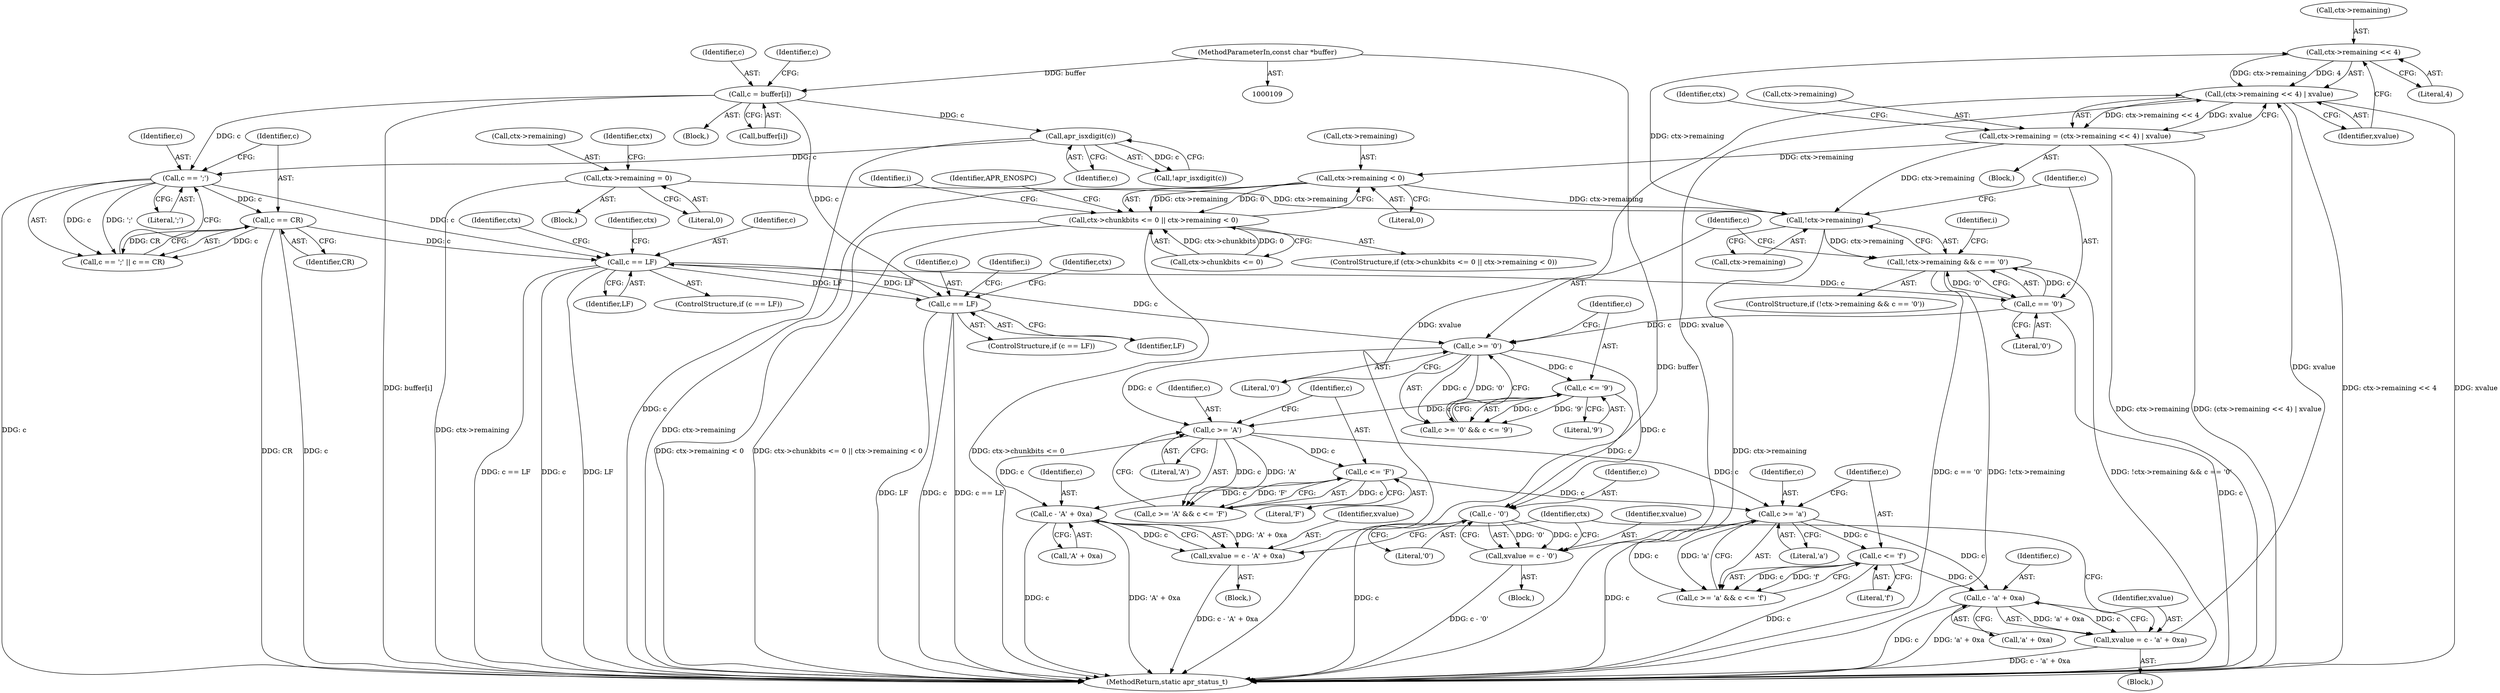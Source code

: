 digraph "1_httpd_e427c41257957b57036d5a549b260b6185d1dd73_0@API" {
"1000312" [label="(Call,ctx->remaining << 4)"];
"1000244" [label="(Call,!ctx->remaining)"];
"1000330" [label="(Call,ctx->remaining < 0)"];
"1000307" [label="(Call,ctx->remaining = (ctx->remaining << 4) | xvalue)"];
"1000311" [label="(Call,(ctx->remaining << 4) | xvalue)"];
"1000312" [label="(Call,ctx->remaining << 4)"];
"1000279" [label="(Call,xvalue = c - 'A' + 0xa)"];
"1000281" [label="(Call,c - 'A' + 0xa)"];
"1000275" [label="(Call,c <= 'F')"];
"1000272" [label="(Call,c >= 'A')"];
"1000257" [label="(Call,c >= '0')"];
"1000209" [label="(Call,c == LF)"];
"1000198" [label="(Call,c == CR)"];
"1000195" [label="(Call,c == ';')"];
"1000163" [label="(Call,apr_isxdigit(c))"];
"1000125" [label="(Call,c = buffer[i])"];
"1000111" [label="(MethodParameterIn,const char *buffer)"];
"1000142" [label="(Call,c == LF)"];
"1000248" [label="(Call,c == '0')"];
"1000260" [label="(Call,c <= '9')"];
"1000264" [label="(Call,xvalue = c - '0')"];
"1000266" [label="(Call,c - '0')"];
"1000296" [label="(Call,xvalue = c - 'a' + 0xa)"];
"1000298" [label="(Call,c - 'a' + 0xa)"];
"1000289" [label="(Call,c >= 'a')"];
"1000292" [label="(Call,c <= 'f')"];
"1000175" [label="(Call,ctx->remaining = 0)"];
"1000243" [label="(Call,!ctx->remaining && c == '0')"];
"1000324" [label="(Call,ctx->chunkbits <= 0 || ctx->remaining < 0)"];
"1000175" [label="(Call,ctx->remaining = 0)"];
"1000249" [label="(Identifier,c)"];
"1000323" [label="(ControlStructure,if (ctx->chunkbits <= 0 || ctx->remaining < 0))"];
"1000311" [label="(Call,(ctx->remaining << 4) | xvalue)"];
"1000194" [label="(Call,c == ';' || c == CR)"];
"1000290" [label="(Identifier,c)"];
"1000264" [label="(Call,xvalue = c - '0')"];
"1000198" [label="(Call,c == CR)"];
"1000248" [label="(Call,c == '0')"];
"1000295" [label="(Block,)"];
"1000215" [label="(Identifier,ctx)"];
"1000250" [label="(Literal,'0')"];
"1000271" [label="(Call,c >= 'A' && c <= 'F')"];
"1000208" [label="(ControlStructure,if (c == LF))"];
"1000253" [label="(Identifier,i)"];
"1000309" [label="(Identifier,ctx)"];
"1000296" [label="(Call,xvalue = c - 'a' + 0xa)"];
"1000176" [label="(Call,ctx->remaining)"];
"1000268" [label="(Literal,'0')"];
"1000289" [label="(Call,c >= 'a')"];
"1000291" [label="(Literal,'a')"];
"1000182" [label="(Identifier,ctx)"];
"1000339" [label="(Identifier,i)"];
"1000111" [label="(MethodParameterIn,const char *buffer)"];
"1000330" [label="(Call,ctx->remaining < 0)"];
"1000211" [label="(Identifier,LF)"];
"1000143" [label="(Identifier,c)"];
"1000299" [label="(Identifier,c)"];
"1000278" [label="(Block,)"];
"1000142" [label="(Call,c == LF)"];
"1000126" [label="(Identifier,c)"];
"1000283" [label="(Call,'A' + 0xa)"];
"1000307" [label="(Call,ctx->remaining = (ctx->remaining << 4) | xvalue)"];
"1000243" [label="(Call,!ctx->remaining && c == '0')"];
"1000298" [label="(Call,c - 'a' + 0xa)"];
"1000242" [label="(ControlStructure,if (!ctx->remaining && c == '0'))"];
"1000294" [label="(Literal,'f')"];
"1000334" [label="(Literal,0)"];
"1000195" [label="(Call,c == ';')"];
"1000317" [label="(Identifier,xvalue)"];
"1000292" [label="(Call,c <= 'f')"];
"1000262" [label="(Literal,'9')"];
"1000267" [label="(Identifier,c)"];
"1000362" [label="(MethodReturn,static apr_status_t)"];
"1000123" [label="(Block,)"];
"1000164" [label="(Identifier,c)"];
"1000160" [label="(Block,)"];
"1000272" [label="(Call,c >= 'A')"];
"1000132" [label="(Identifier,c)"];
"1000244" [label="(Call,!ctx->remaining)"];
"1000127" [label="(Call,buffer[i])"];
"1000209" [label="(Call,c == LF)"];
"1000280" [label="(Identifier,xvalue)"];
"1000237" [label="(Block,)"];
"1000163" [label="(Call,apr_isxdigit(c))"];
"1000261" [label="(Identifier,c)"];
"1000293" [label="(Identifier,c)"];
"1000162" [label="(Call,!apr_isxdigit(c))"];
"1000260" [label="(Call,c <= '9')"];
"1000152" [label="(Identifier,i)"];
"1000256" [label="(Call,c >= '0' && c <= '9')"];
"1000259" [label="(Literal,'0')"];
"1000141" [label="(ControlStructure,if (c == LF))"];
"1000200" [label="(Identifier,CR)"];
"1000337" [label="(Identifier,APR_ENOSPC)"];
"1000279" [label="(Call,xvalue = c - 'A' + 0xa)"];
"1000282" [label="(Identifier,c)"];
"1000312" [label="(Call,ctx->remaining << 4)"];
"1000234" [label="(Identifier,ctx)"];
"1000148" [label="(Identifier,ctx)"];
"1000313" [label="(Call,ctx->remaining)"];
"1000325" [label="(Call,ctx->chunkbits <= 0)"];
"1000300" [label="(Call,'a' + 0xa)"];
"1000144" [label="(Identifier,LF)"];
"1000324" [label="(Call,ctx->chunkbits <= 0 || ctx->remaining < 0)"];
"1000179" [label="(Literal,0)"];
"1000308" [label="(Call,ctx->remaining)"];
"1000263" [label="(Block,)"];
"1000245" [label="(Call,ctx->remaining)"];
"1000197" [label="(Literal,';')"];
"1000276" [label="(Identifier,c)"];
"1000281" [label="(Call,c - 'A' + 0xa)"];
"1000274" [label="(Literal,'A')"];
"1000277" [label="(Literal,'F')"];
"1000316" [label="(Literal,4)"];
"1000210" [label="(Identifier,c)"];
"1000331" [label="(Call,ctx->remaining)"];
"1000125" [label="(Call,c = buffer[i])"];
"1000258" [label="(Identifier,c)"];
"1000273" [label="(Identifier,c)"];
"1000266" [label="(Call,c - '0')"];
"1000297" [label="(Identifier,xvalue)"];
"1000199" [label="(Identifier,c)"];
"1000257" [label="(Call,c >= '0')"];
"1000275" [label="(Call,c <= 'F')"];
"1000265" [label="(Identifier,xvalue)"];
"1000320" [label="(Identifier,ctx)"];
"1000196" [label="(Identifier,c)"];
"1000288" [label="(Call,c >= 'a' && c <= 'f')"];
"1000312" -> "1000311"  [label="AST: "];
"1000312" -> "1000316"  [label="CFG: "];
"1000313" -> "1000312"  [label="AST: "];
"1000316" -> "1000312"  [label="AST: "];
"1000317" -> "1000312"  [label="CFG: "];
"1000312" -> "1000311"  [label="DDG: ctx->remaining"];
"1000312" -> "1000311"  [label="DDG: 4"];
"1000244" -> "1000312"  [label="DDG: ctx->remaining"];
"1000244" -> "1000243"  [label="AST: "];
"1000244" -> "1000245"  [label="CFG: "];
"1000245" -> "1000244"  [label="AST: "];
"1000249" -> "1000244"  [label="CFG: "];
"1000243" -> "1000244"  [label="CFG: "];
"1000244" -> "1000362"  [label="DDG: ctx->remaining"];
"1000244" -> "1000243"  [label="DDG: ctx->remaining"];
"1000330" -> "1000244"  [label="DDG: ctx->remaining"];
"1000175" -> "1000244"  [label="DDG: ctx->remaining"];
"1000307" -> "1000244"  [label="DDG: ctx->remaining"];
"1000330" -> "1000324"  [label="AST: "];
"1000330" -> "1000334"  [label="CFG: "];
"1000331" -> "1000330"  [label="AST: "];
"1000334" -> "1000330"  [label="AST: "];
"1000324" -> "1000330"  [label="CFG: "];
"1000330" -> "1000362"  [label="DDG: ctx->remaining"];
"1000330" -> "1000324"  [label="DDG: ctx->remaining"];
"1000330" -> "1000324"  [label="DDG: 0"];
"1000307" -> "1000330"  [label="DDG: ctx->remaining"];
"1000307" -> "1000237"  [label="AST: "];
"1000307" -> "1000311"  [label="CFG: "];
"1000308" -> "1000307"  [label="AST: "];
"1000311" -> "1000307"  [label="AST: "];
"1000320" -> "1000307"  [label="CFG: "];
"1000307" -> "1000362"  [label="DDG: (ctx->remaining << 4) | xvalue"];
"1000307" -> "1000362"  [label="DDG: ctx->remaining"];
"1000311" -> "1000307"  [label="DDG: ctx->remaining << 4"];
"1000311" -> "1000307"  [label="DDG: xvalue"];
"1000311" -> "1000317"  [label="CFG: "];
"1000317" -> "1000311"  [label="AST: "];
"1000311" -> "1000362"  [label="DDG: ctx->remaining << 4"];
"1000311" -> "1000362"  [label="DDG: xvalue"];
"1000279" -> "1000311"  [label="DDG: xvalue"];
"1000264" -> "1000311"  [label="DDG: xvalue"];
"1000296" -> "1000311"  [label="DDG: xvalue"];
"1000279" -> "1000278"  [label="AST: "];
"1000279" -> "1000281"  [label="CFG: "];
"1000280" -> "1000279"  [label="AST: "];
"1000281" -> "1000279"  [label="AST: "];
"1000309" -> "1000279"  [label="CFG: "];
"1000279" -> "1000362"  [label="DDG: c - 'A' + 0xa"];
"1000281" -> "1000279"  [label="DDG: c"];
"1000281" -> "1000279"  [label="DDG: 'A' + 0xa"];
"1000281" -> "1000283"  [label="CFG: "];
"1000282" -> "1000281"  [label="AST: "];
"1000283" -> "1000281"  [label="AST: "];
"1000281" -> "1000362"  [label="DDG: c"];
"1000281" -> "1000362"  [label="DDG: 'A' + 0xa"];
"1000275" -> "1000281"  [label="DDG: c"];
"1000272" -> "1000281"  [label="DDG: c"];
"1000275" -> "1000271"  [label="AST: "];
"1000275" -> "1000277"  [label="CFG: "];
"1000276" -> "1000275"  [label="AST: "];
"1000277" -> "1000275"  [label="AST: "];
"1000271" -> "1000275"  [label="CFG: "];
"1000275" -> "1000271"  [label="DDG: c"];
"1000275" -> "1000271"  [label="DDG: 'F'"];
"1000272" -> "1000275"  [label="DDG: c"];
"1000275" -> "1000289"  [label="DDG: c"];
"1000272" -> "1000271"  [label="AST: "];
"1000272" -> "1000274"  [label="CFG: "];
"1000273" -> "1000272"  [label="AST: "];
"1000274" -> "1000272"  [label="AST: "];
"1000276" -> "1000272"  [label="CFG: "];
"1000271" -> "1000272"  [label="CFG: "];
"1000272" -> "1000271"  [label="DDG: c"];
"1000272" -> "1000271"  [label="DDG: 'A'"];
"1000257" -> "1000272"  [label="DDG: c"];
"1000260" -> "1000272"  [label="DDG: c"];
"1000272" -> "1000289"  [label="DDG: c"];
"1000257" -> "1000256"  [label="AST: "];
"1000257" -> "1000259"  [label="CFG: "];
"1000258" -> "1000257"  [label="AST: "];
"1000259" -> "1000257"  [label="AST: "];
"1000261" -> "1000257"  [label="CFG: "];
"1000256" -> "1000257"  [label="CFG: "];
"1000257" -> "1000256"  [label="DDG: c"];
"1000257" -> "1000256"  [label="DDG: '0'"];
"1000209" -> "1000257"  [label="DDG: c"];
"1000248" -> "1000257"  [label="DDG: c"];
"1000257" -> "1000260"  [label="DDG: c"];
"1000257" -> "1000266"  [label="DDG: c"];
"1000209" -> "1000208"  [label="AST: "];
"1000209" -> "1000211"  [label="CFG: "];
"1000210" -> "1000209"  [label="AST: "];
"1000211" -> "1000209"  [label="AST: "];
"1000215" -> "1000209"  [label="CFG: "];
"1000234" -> "1000209"  [label="CFG: "];
"1000209" -> "1000362"  [label="DDG: c == LF"];
"1000209" -> "1000362"  [label="DDG: c"];
"1000209" -> "1000362"  [label="DDG: LF"];
"1000209" -> "1000142"  [label="DDG: LF"];
"1000198" -> "1000209"  [label="DDG: c"];
"1000195" -> "1000209"  [label="DDG: c"];
"1000142" -> "1000209"  [label="DDG: LF"];
"1000209" -> "1000248"  [label="DDG: c"];
"1000198" -> "1000194"  [label="AST: "];
"1000198" -> "1000200"  [label="CFG: "];
"1000199" -> "1000198"  [label="AST: "];
"1000200" -> "1000198"  [label="AST: "];
"1000194" -> "1000198"  [label="CFG: "];
"1000198" -> "1000362"  [label="DDG: CR"];
"1000198" -> "1000362"  [label="DDG: c"];
"1000198" -> "1000194"  [label="DDG: c"];
"1000198" -> "1000194"  [label="DDG: CR"];
"1000195" -> "1000198"  [label="DDG: c"];
"1000195" -> "1000194"  [label="AST: "];
"1000195" -> "1000197"  [label="CFG: "];
"1000196" -> "1000195"  [label="AST: "];
"1000197" -> "1000195"  [label="AST: "];
"1000199" -> "1000195"  [label="CFG: "];
"1000194" -> "1000195"  [label="CFG: "];
"1000195" -> "1000362"  [label="DDG: c"];
"1000195" -> "1000194"  [label="DDG: c"];
"1000195" -> "1000194"  [label="DDG: ';'"];
"1000163" -> "1000195"  [label="DDG: c"];
"1000125" -> "1000195"  [label="DDG: c"];
"1000163" -> "1000162"  [label="AST: "];
"1000163" -> "1000164"  [label="CFG: "];
"1000164" -> "1000163"  [label="AST: "];
"1000162" -> "1000163"  [label="CFG: "];
"1000163" -> "1000362"  [label="DDG: c"];
"1000163" -> "1000162"  [label="DDG: c"];
"1000125" -> "1000163"  [label="DDG: c"];
"1000125" -> "1000123"  [label="AST: "];
"1000125" -> "1000127"  [label="CFG: "];
"1000126" -> "1000125"  [label="AST: "];
"1000127" -> "1000125"  [label="AST: "];
"1000132" -> "1000125"  [label="CFG: "];
"1000125" -> "1000362"  [label="DDG: buffer[i]"];
"1000111" -> "1000125"  [label="DDG: buffer"];
"1000125" -> "1000142"  [label="DDG: c"];
"1000111" -> "1000109"  [label="AST: "];
"1000111" -> "1000362"  [label="DDG: buffer"];
"1000142" -> "1000141"  [label="AST: "];
"1000142" -> "1000144"  [label="CFG: "];
"1000143" -> "1000142"  [label="AST: "];
"1000144" -> "1000142"  [label="AST: "];
"1000148" -> "1000142"  [label="CFG: "];
"1000152" -> "1000142"  [label="CFG: "];
"1000142" -> "1000362"  [label="DDG: c == LF"];
"1000142" -> "1000362"  [label="DDG: LF"];
"1000142" -> "1000362"  [label="DDG: c"];
"1000248" -> "1000243"  [label="AST: "];
"1000248" -> "1000250"  [label="CFG: "];
"1000249" -> "1000248"  [label="AST: "];
"1000250" -> "1000248"  [label="AST: "];
"1000243" -> "1000248"  [label="CFG: "];
"1000248" -> "1000362"  [label="DDG: c"];
"1000248" -> "1000243"  [label="DDG: c"];
"1000248" -> "1000243"  [label="DDG: '0'"];
"1000260" -> "1000256"  [label="AST: "];
"1000260" -> "1000262"  [label="CFG: "];
"1000261" -> "1000260"  [label="AST: "];
"1000262" -> "1000260"  [label="AST: "];
"1000256" -> "1000260"  [label="CFG: "];
"1000260" -> "1000256"  [label="DDG: c"];
"1000260" -> "1000256"  [label="DDG: '9'"];
"1000260" -> "1000266"  [label="DDG: c"];
"1000264" -> "1000263"  [label="AST: "];
"1000264" -> "1000266"  [label="CFG: "];
"1000265" -> "1000264"  [label="AST: "];
"1000266" -> "1000264"  [label="AST: "];
"1000309" -> "1000264"  [label="CFG: "];
"1000264" -> "1000362"  [label="DDG: c - '0'"];
"1000266" -> "1000264"  [label="DDG: c"];
"1000266" -> "1000264"  [label="DDG: '0'"];
"1000266" -> "1000268"  [label="CFG: "];
"1000267" -> "1000266"  [label="AST: "];
"1000268" -> "1000266"  [label="AST: "];
"1000266" -> "1000362"  [label="DDG: c"];
"1000296" -> "1000295"  [label="AST: "];
"1000296" -> "1000298"  [label="CFG: "];
"1000297" -> "1000296"  [label="AST: "];
"1000298" -> "1000296"  [label="AST: "];
"1000309" -> "1000296"  [label="CFG: "];
"1000296" -> "1000362"  [label="DDG: c - 'a' + 0xa"];
"1000298" -> "1000296"  [label="DDG: c"];
"1000298" -> "1000296"  [label="DDG: 'a' + 0xa"];
"1000298" -> "1000300"  [label="CFG: "];
"1000299" -> "1000298"  [label="AST: "];
"1000300" -> "1000298"  [label="AST: "];
"1000298" -> "1000362"  [label="DDG: c"];
"1000298" -> "1000362"  [label="DDG: 'a' + 0xa"];
"1000289" -> "1000298"  [label="DDG: c"];
"1000292" -> "1000298"  [label="DDG: c"];
"1000289" -> "1000288"  [label="AST: "];
"1000289" -> "1000291"  [label="CFG: "];
"1000290" -> "1000289"  [label="AST: "];
"1000291" -> "1000289"  [label="AST: "];
"1000293" -> "1000289"  [label="CFG: "];
"1000288" -> "1000289"  [label="CFG: "];
"1000289" -> "1000362"  [label="DDG: c"];
"1000289" -> "1000288"  [label="DDG: c"];
"1000289" -> "1000288"  [label="DDG: 'a'"];
"1000289" -> "1000292"  [label="DDG: c"];
"1000292" -> "1000288"  [label="AST: "];
"1000292" -> "1000294"  [label="CFG: "];
"1000293" -> "1000292"  [label="AST: "];
"1000294" -> "1000292"  [label="AST: "];
"1000288" -> "1000292"  [label="CFG: "];
"1000292" -> "1000362"  [label="DDG: c"];
"1000292" -> "1000288"  [label="DDG: c"];
"1000292" -> "1000288"  [label="DDG: 'f'"];
"1000175" -> "1000160"  [label="AST: "];
"1000175" -> "1000179"  [label="CFG: "];
"1000176" -> "1000175"  [label="AST: "];
"1000179" -> "1000175"  [label="AST: "];
"1000182" -> "1000175"  [label="CFG: "];
"1000175" -> "1000362"  [label="DDG: ctx->remaining"];
"1000243" -> "1000242"  [label="AST: "];
"1000253" -> "1000243"  [label="CFG: "];
"1000258" -> "1000243"  [label="CFG: "];
"1000243" -> "1000362"  [label="DDG: c == '0'"];
"1000243" -> "1000362"  [label="DDG: !ctx->remaining"];
"1000243" -> "1000362"  [label="DDG: !ctx->remaining && c == '0'"];
"1000324" -> "1000323"  [label="AST: "];
"1000324" -> "1000325"  [label="CFG: "];
"1000325" -> "1000324"  [label="AST: "];
"1000337" -> "1000324"  [label="CFG: "];
"1000339" -> "1000324"  [label="CFG: "];
"1000324" -> "1000362"  [label="DDG: ctx->remaining < 0"];
"1000324" -> "1000362"  [label="DDG: ctx->chunkbits <= 0 || ctx->remaining < 0"];
"1000324" -> "1000362"  [label="DDG: ctx->chunkbits <= 0"];
"1000325" -> "1000324"  [label="DDG: ctx->chunkbits"];
"1000325" -> "1000324"  [label="DDG: 0"];
}
